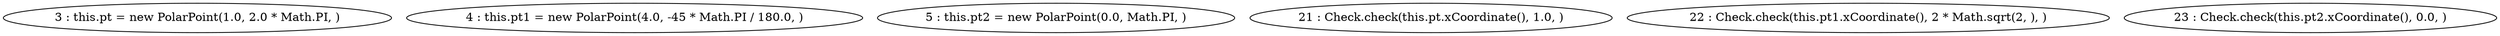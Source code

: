 digraph G {
"3 : this.pt = new PolarPoint(1.0, 2.0 * Math.PI, )"
"4 : this.pt1 = new PolarPoint(4.0, -45 * Math.PI / 180.0, )"
"5 : this.pt2 = new PolarPoint(0.0, Math.PI, )"
"21 : Check.check(this.pt.xCoordinate(), 1.0, )"
"22 : Check.check(this.pt1.xCoordinate(), 2 * Math.sqrt(2, ), )"
"23 : Check.check(this.pt2.xCoordinate(), 0.0, )"
}
